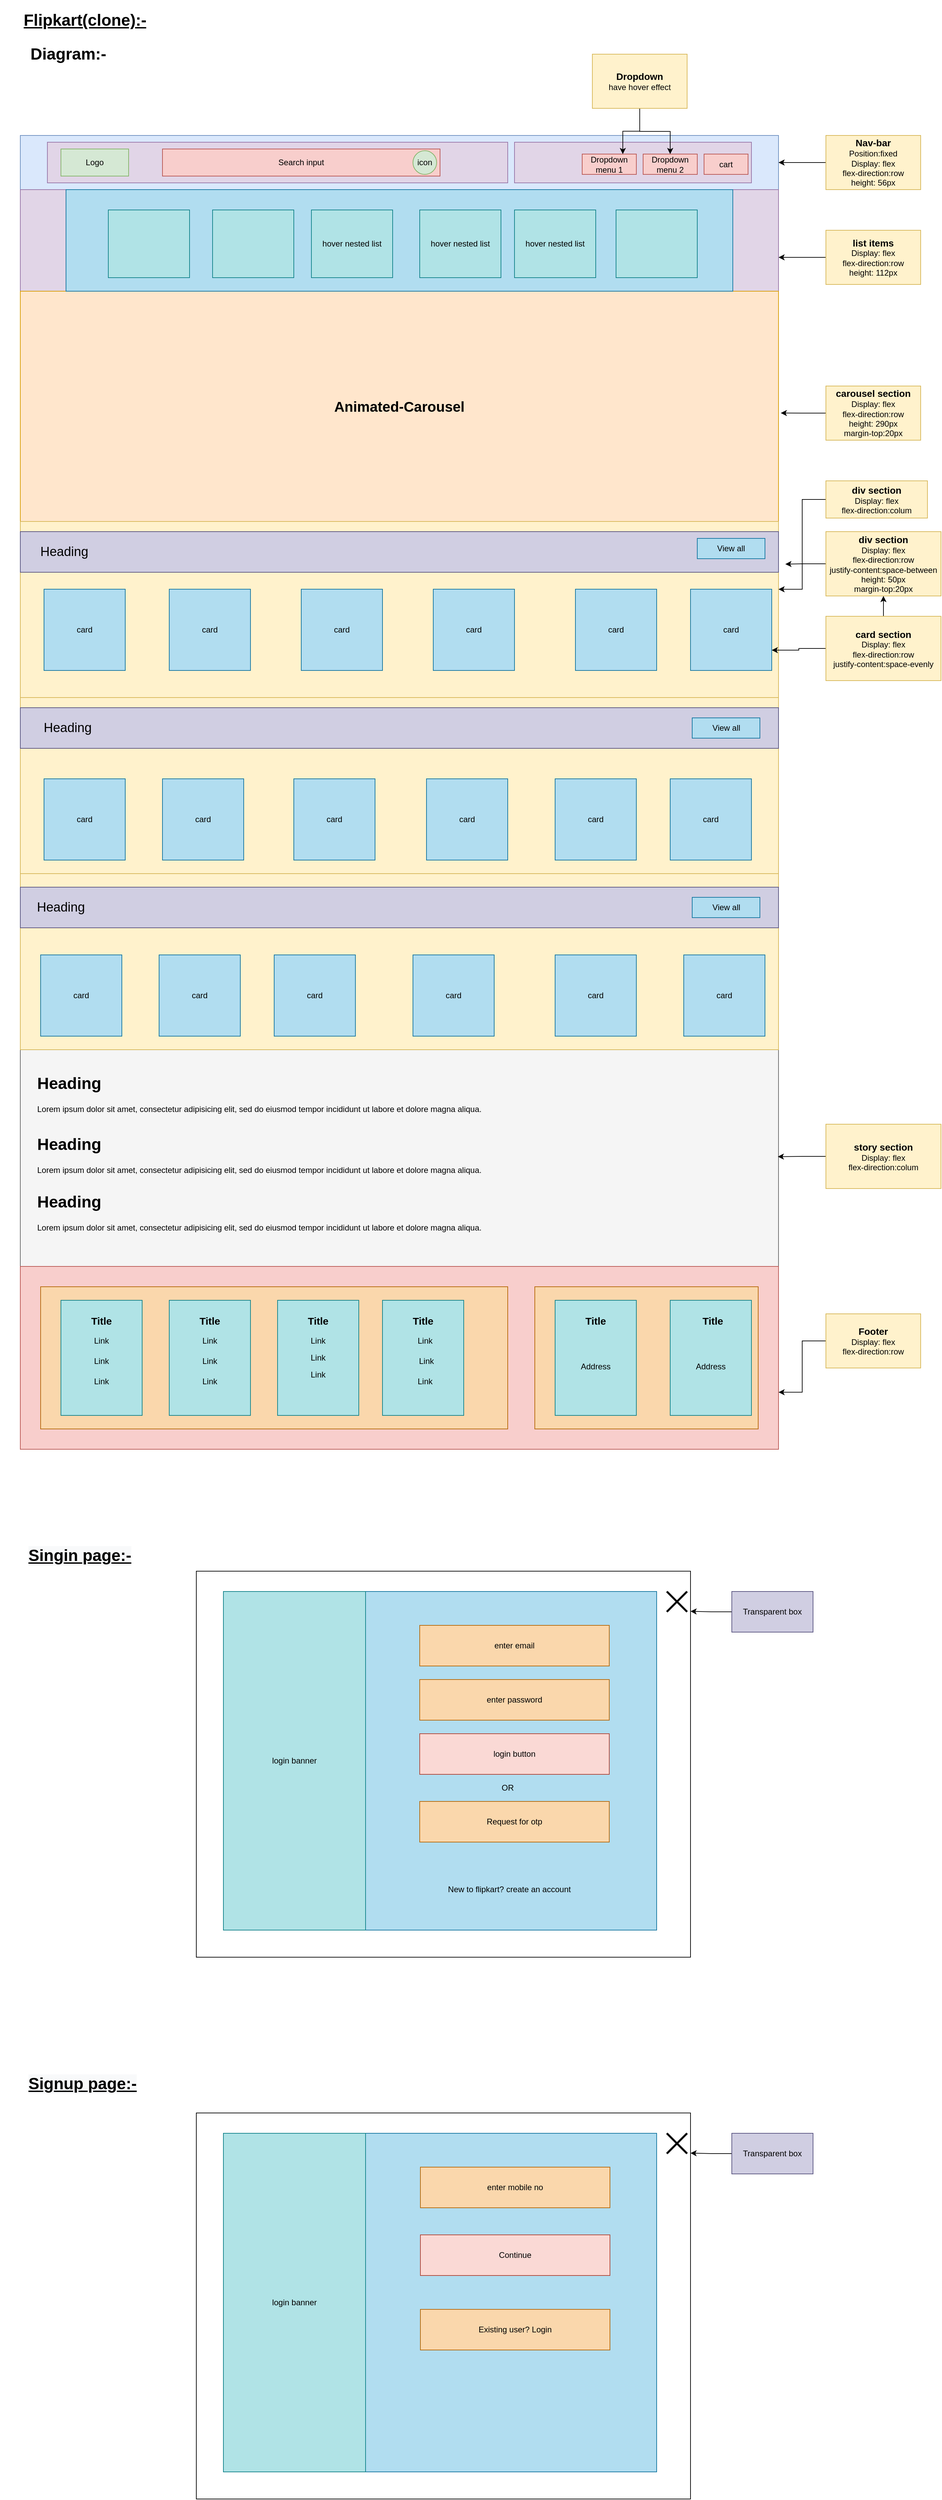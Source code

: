 <mxfile version="15.0.3" type="device"><diagram id="jj7KzdnG8P-0pnKRJu65" name="Page-1"><mxGraphModel dx="1422" dy="-407" grid="1" gridSize="10" guides="1" tooltips="1" connect="1" arrows="1" fold="1" page="1" pageScale="1" pageWidth="827" pageHeight="1169" math="0" shadow="0"><root><mxCell id="0"/><mxCell id="1" parent="0"/><mxCell id="DwI8P4Hd_0iZc_OZ6N48-283" value="" style="rounded=0;whiteSpace=wrap;html=1;" vertex="1" parent="1"><mxGeometry x="330" y="3520" width="730" height="570" as="geometry"/></mxCell><mxCell id="DwI8P4Hd_0iZc_OZ6N48-2" value="&lt;h1&gt;Diagram:-&lt;/h1&gt;" style="text;html=1;strokeColor=none;fillColor=none;spacing=5;spacingTop=-20;whiteSpace=wrap;overflow=hidden;rounded=0;" vertex="1" parent="1"><mxGeometry x="80" y="1260" width="190" height="40" as="geometry"/></mxCell><mxCell id="DwI8P4Hd_0iZc_OZ6N48-11" value="Search input" style="rounded=0;whiteSpace=wrap;html=1;fillColor=#f8cecc;strokeColor=#b85450;" vertex="1" parent="1"><mxGeometry x="260" y="1420" width="410" height="40" as="geometry"/></mxCell><mxCell id="DwI8P4Hd_0iZc_OZ6N48-74" value="" style="rounded=0;whiteSpace=wrap;html=1;fillColor=#f5f5f5;strokeColor=#666666;fontColor=#333333;" vertex="1" parent="1"><mxGeometry x="70" y="1400" width="1120" height="1830" as="geometry"/></mxCell><mxCell id="DwI8P4Hd_0iZc_OZ6N48-75" value="" style="rounded=0;whiteSpace=wrap;html=1;fillColor=#dae8fc;strokeColor=#6c8ebf;" vertex="1" parent="1"><mxGeometry x="70" y="1400" width="1120" height="80" as="geometry"/></mxCell><mxCell id="DwI8P4Hd_0iZc_OZ6N48-76" value="" style="rounded=0;whiteSpace=wrap;html=1;fillColor=#e1d5e7;strokeColor=#9673a6;" vertex="1" parent="1"><mxGeometry x="70" y="1480" width="1120" height="150" as="geometry"/></mxCell><mxCell id="DwI8P4Hd_0iZc_OZ6N48-77" value="&lt;b style=&quot;font-size: 21px&quot;&gt;Animated-Carousel&lt;/b&gt;" style="rounded=0;whiteSpace=wrap;html=1;fillColor=#ffe6cc;strokeColor=#d79b00;" vertex="1" parent="1"><mxGeometry x="70" y="1630" width="1120" height="340" as="geometry"/></mxCell><mxCell id="DwI8P4Hd_0iZc_OZ6N48-78" value="" style="rounded=0;whiteSpace=wrap;html=1;fillColor=#fff2cc;strokeColor=#d6b656;" vertex="1" parent="1"><mxGeometry x="70" y="1970" width="1120" height="260" as="geometry"/></mxCell><mxCell id="DwI8P4Hd_0iZc_OZ6N48-79" value="" style="rounded=0;whiteSpace=wrap;html=1;fillColor=#fff2cc;strokeColor=#d6b656;" vertex="1" parent="1"><mxGeometry x="70" y="2230" width="1120" height="260" as="geometry"/></mxCell><mxCell id="DwI8P4Hd_0iZc_OZ6N48-80" value="" style="rounded=0;whiteSpace=wrap;html=1;fillColor=#fff2cc;strokeColor=#d6b656;" vertex="1" parent="1"><mxGeometry x="70" y="2490" width="1120" height="260" as="geometry"/></mxCell><mxCell id="DwI8P4Hd_0iZc_OZ6N48-81" value="" style="rounded=0;whiteSpace=wrap;html=1;fillColor=#f8cecc;strokeColor=#b85450;" vertex="1" parent="1"><mxGeometry x="70" y="3070" width="1120" height="270" as="geometry"/></mxCell><mxCell id="DwI8P4Hd_0iZc_OZ6N48-82" value="" style="rounded=0;whiteSpace=wrap;html=1;fillColor=#e1d5e7;strokeColor=#9673a6;" vertex="1" parent="1"><mxGeometry x="110" y="1410" width="680" height="60" as="geometry"/></mxCell><mxCell id="DwI8P4Hd_0iZc_OZ6N48-83" value="" style="rounded=0;whiteSpace=wrap;html=1;fillColor=#e1d5e7;strokeColor=#9673a6;" vertex="1" parent="1"><mxGeometry x="800" y="1410" width="350" height="60" as="geometry"/></mxCell><mxCell id="DwI8P4Hd_0iZc_OZ6N48-84" value="Logo" style="rounded=0;whiteSpace=wrap;html=1;fillColor=#d5e8d4;strokeColor=#82b366;" vertex="1" parent="1"><mxGeometry x="130" y="1420" width="100" height="40" as="geometry"/></mxCell><mxCell id="DwI8P4Hd_0iZc_OZ6N48-85" value="Search input" style="rounded=0;whiteSpace=wrap;html=1;fillColor=#f8cecc;strokeColor=#b85450;" vertex="1" parent="1"><mxGeometry x="280" y="1420" width="410" height="40" as="geometry"/></mxCell><mxCell id="DwI8P4Hd_0iZc_OZ6N48-68" value="icon" style="ellipse;whiteSpace=wrap;html=1;aspect=fixed;fillColor=#d5e8d4;strokeColor=#82b366;" vertex="1" parent="1"><mxGeometry x="650" y="1422.5" width="35" height="35" as="geometry"/></mxCell><mxCell id="DwI8P4Hd_0iZc_OZ6N48-86" value="Dropdown menu 1" style="rounded=0;whiteSpace=wrap;html=1;fillColor=#f8cecc;strokeColor=#b85450;" vertex="1" parent="1"><mxGeometry x="900" y="1427.5" width="80" height="30" as="geometry"/></mxCell><mxCell id="DwI8P4Hd_0iZc_OZ6N48-87" value="Dropdown menu 2" style="rounded=0;whiteSpace=wrap;html=1;fillColor=#f8cecc;strokeColor=#b85450;" vertex="1" parent="1"><mxGeometry x="990" y="1427.5" width="80" height="30" as="geometry"/></mxCell><mxCell id="DwI8P4Hd_0iZc_OZ6N48-88" value="cart" style="rounded=0;whiteSpace=wrap;html=1;fillColor=#f8cecc;strokeColor=#b85450;" vertex="1" parent="1"><mxGeometry x="1080" y="1427.5" width="65" height="30" as="geometry"/></mxCell><mxCell id="DwI8P4Hd_0iZc_OZ6N48-90" value="" style="edgeStyle=orthogonalEdgeStyle;rounded=0;orthogonalLoop=1;jettySize=auto;html=1;" edge="1" parent="1" source="DwI8P4Hd_0iZc_OZ6N48-89" target="DwI8P4Hd_0iZc_OZ6N48-87"><mxGeometry relative="1" as="geometry"><Array as="points"><mxPoint x="985" y="1394"/><mxPoint x="1030" y="1394"/></Array></mxGeometry></mxCell><mxCell id="DwI8P4Hd_0iZc_OZ6N48-91" style="edgeStyle=orthogonalEdgeStyle;rounded=0;orthogonalLoop=1;jettySize=auto;html=1;entryX=0.75;entryY=0;entryDx=0;entryDy=0;" edge="1" parent="1" source="DwI8P4Hd_0iZc_OZ6N48-89" target="DwI8P4Hd_0iZc_OZ6N48-86"><mxGeometry relative="1" as="geometry"/></mxCell><mxCell id="DwI8P4Hd_0iZc_OZ6N48-89" value="&lt;span style=&quot;font-size: 14px&quot;&gt;&lt;b&gt;Dropdown&lt;br&gt;&lt;/b&gt;&lt;/span&gt;have hover effect&lt;br&gt;" style="rounded=0;whiteSpace=wrap;html=1;fillColor=#fff2cc;strokeColor=#d6b656;" vertex="1" parent="1"><mxGeometry x="915" y="1280" width="140" height="80" as="geometry"/></mxCell><mxCell id="DwI8P4Hd_0iZc_OZ6N48-93" style="edgeStyle=orthogonalEdgeStyle;rounded=0;orthogonalLoop=1;jettySize=auto;html=1;entryX=1;entryY=0.5;entryDx=0;entryDy=0;" edge="1" parent="1" source="DwI8P4Hd_0iZc_OZ6N48-92" target="DwI8P4Hd_0iZc_OZ6N48-75"><mxGeometry relative="1" as="geometry"/></mxCell><mxCell id="DwI8P4Hd_0iZc_OZ6N48-92" value="&lt;b style=&quot;font-size: 14px&quot;&gt;Nav-bar&lt;br&gt;&lt;/b&gt;Position:fixed&lt;br&gt;Display: flex&lt;br&gt;flex-direction:row&lt;br&gt;height: 56px" style="rounded=0;whiteSpace=wrap;html=1;fillColor=#fff2cc;strokeColor=#d6b656;" vertex="1" parent="1"><mxGeometry x="1260" y="1400" width="140" height="80" as="geometry"/></mxCell><mxCell id="DwI8P4Hd_0iZc_OZ6N48-94" value="" style="rounded=0;whiteSpace=wrap;html=1;fillColor=#b1ddf0;strokeColor=#10739e;" vertex="1" parent="1"><mxGeometry x="137.5" y="1480" width="985" height="150" as="geometry"/></mxCell><mxCell id="DwI8P4Hd_0iZc_OZ6N48-95" value="" style="rounded=0;whiteSpace=wrap;html=1;fillColor=#b0e3e6;strokeColor=#0e8088;" vertex="1" parent="1"><mxGeometry x="200" y="1510" width="120" height="100" as="geometry"/></mxCell><mxCell id="DwI8P4Hd_0iZc_OZ6N48-96" value="" style="rounded=0;whiteSpace=wrap;html=1;fillColor=#b0e3e6;strokeColor=#0e8088;" vertex="1" parent="1"><mxGeometry x="354" y="1510" width="120" height="100" as="geometry"/></mxCell><mxCell id="DwI8P4Hd_0iZc_OZ6N48-97" value="&lt;span&gt;hover nested list&lt;/span&gt;" style="rounded=0;whiteSpace=wrap;html=1;fillColor=#b0e3e6;strokeColor=#0e8088;" vertex="1" parent="1"><mxGeometry x="500" y="1510" width="120" height="100" as="geometry"/></mxCell><mxCell id="DwI8P4Hd_0iZc_OZ6N48-98" value="&lt;span&gt;hover nested list&lt;/span&gt;" style="rounded=0;whiteSpace=wrap;html=1;fillColor=#b0e3e6;strokeColor=#0e8088;" vertex="1" parent="1"><mxGeometry x="660" y="1510" width="120" height="100" as="geometry"/></mxCell><mxCell id="DwI8P4Hd_0iZc_OZ6N48-99" value="hover nested list" style="rounded=0;whiteSpace=wrap;html=1;fillColor=#b0e3e6;strokeColor=#0e8088;" vertex="1" parent="1"><mxGeometry x="800" y="1510" width="120" height="100" as="geometry"/></mxCell><mxCell id="DwI8P4Hd_0iZc_OZ6N48-100" value="" style="rounded=0;whiteSpace=wrap;html=1;fillColor=#b0e3e6;strokeColor=#0e8088;" vertex="1" parent="1"><mxGeometry x="950" y="1510" width="120" height="100" as="geometry"/></mxCell><mxCell id="DwI8P4Hd_0iZc_OZ6N48-102" style="edgeStyle=orthogonalEdgeStyle;rounded=0;orthogonalLoop=1;jettySize=auto;html=1;entryX=1;entryY=0.667;entryDx=0;entryDy=0;entryPerimeter=0;" edge="1" parent="1" source="DwI8P4Hd_0iZc_OZ6N48-101" target="DwI8P4Hd_0iZc_OZ6N48-76"><mxGeometry relative="1" as="geometry"/></mxCell><mxCell id="DwI8P4Hd_0iZc_OZ6N48-101" value="&lt;span style=&quot;font-size: 14px&quot;&gt;&lt;b&gt;list items&lt;/b&gt;&lt;/span&gt;&lt;br&gt;Display: flex&lt;br&gt;flex-direction:row&lt;br&gt;height: 112px" style="rounded=0;whiteSpace=wrap;html=1;fillColor=#fff2cc;strokeColor=#d6b656;" vertex="1" parent="1"><mxGeometry x="1260" y="1540" width="140" height="80" as="geometry"/></mxCell><mxCell id="DwI8P4Hd_0iZc_OZ6N48-104" style="edgeStyle=orthogonalEdgeStyle;rounded=0;orthogonalLoop=1;jettySize=auto;html=1;entryX=1.003;entryY=0.529;entryDx=0;entryDy=0;entryPerimeter=0;" edge="1" parent="1" source="DwI8P4Hd_0iZc_OZ6N48-103" target="DwI8P4Hd_0iZc_OZ6N48-77"><mxGeometry relative="1" as="geometry"/></mxCell><mxCell id="DwI8P4Hd_0iZc_OZ6N48-103" value="&lt;span style=&quot;font-size: 14px&quot;&gt;&lt;b&gt;carousel section&lt;br&gt;&lt;/b&gt;&lt;/span&gt;Display: flex&lt;br&gt;flex-direction:row&lt;br&gt;height: 290px&lt;br&gt;margin-top:20px" style="rounded=0;whiteSpace=wrap;html=1;fillColor=#fff2cc;strokeColor=#d6b656;" vertex="1" parent="1"><mxGeometry x="1260" y="1770" width="140" height="80" as="geometry"/></mxCell><mxCell id="DwI8P4Hd_0iZc_OZ6N48-107" value="" style="rounded=0;whiteSpace=wrap;html=1;fillColor=#d0cee2;strokeColor=#56517e;" vertex="1" parent="1"><mxGeometry x="70" y="1985" width="1120" height="60" as="geometry"/></mxCell><mxCell id="DwI8P4Hd_0iZc_OZ6N48-108" value="" style="rounded=0;whiteSpace=wrap;html=1;fillColor=#d0cee2;strokeColor=#56517e;" vertex="1" parent="1"><mxGeometry x="70" y="2245" width="1120" height="60" as="geometry"/></mxCell><mxCell id="DwI8P4Hd_0iZc_OZ6N48-109" value="&lt;font style=&quot;font-size: 19px&quot;&gt;Heading&lt;/font&gt;" style="text;html=1;strokeColor=none;fillColor=none;align=center;verticalAlign=middle;whiteSpace=wrap;rounded=0;" vertex="1" parent="1"><mxGeometry x="45" y="2005" width="180" height="20" as="geometry"/></mxCell><mxCell id="DwI8P4Hd_0iZc_OZ6N48-105" value="&lt;font style=&quot;font-size: 19px&quot;&gt;Heading&lt;/font&gt;" style="text;html=1;strokeColor=none;fillColor=none;align=center;verticalAlign=middle;whiteSpace=wrap;rounded=0;" vertex="1" parent="1"><mxGeometry x="50" y="2265" width="180" height="20" as="geometry"/></mxCell><mxCell id="DwI8P4Hd_0iZc_OZ6N48-106" value="View all" style="rounded=0;whiteSpace=wrap;html=1;fillColor=#b1ddf0;strokeColor=#10739e;" vertex="1" parent="1"><mxGeometry x="1070" y="1995" width="100" height="30" as="geometry"/></mxCell><mxCell id="DwI8P4Hd_0iZc_OZ6N48-110" value="View all" style="rounded=0;whiteSpace=wrap;html=1;fillColor=#b1ddf0;strokeColor=#10739e;" vertex="1" parent="1"><mxGeometry x="1062.5" y="2260" width="100" height="30" as="geometry"/></mxCell><mxCell id="DwI8P4Hd_0iZc_OZ6N48-111" value="card" style="rounded=0;whiteSpace=wrap;html=1;fillColor=#b1ddf0;strokeColor=#10739e;" vertex="1" parent="1"><mxGeometry x="105" y="2070" width="120" height="120" as="geometry"/></mxCell><mxCell id="DwI8P4Hd_0iZc_OZ6N48-112" value="card" style="rounded=0;whiteSpace=wrap;html=1;fillColor=#b1ddf0;strokeColor=#10739e;" vertex="1" parent="1"><mxGeometry x="290" y="2070" width="120" height="120" as="geometry"/></mxCell><mxCell id="DwI8P4Hd_0iZc_OZ6N48-113" value="card" style="rounded=0;whiteSpace=wrap;html=1;fillColor=#b1ddf0;strokeColor=#10739e;" vertex="1" parent="1"><mxGeometry x="485" y="2070" width="120" height="120" as="geometry"/></mxCell><mxCell id="DwI8P4Hd_0iZc_OZ6N48-114" value="card" style="rounded=0;whiteSpace=wrap;html=1;fillColor=#b1ddf0;strokeColor=#10739e;" vertex="1" parent="1"><mxGeometry x="890" y="2070" width="120" height="120" as="geometry"/></mxCell><mxCell id="DwI8P4Hd_0iZc_OZ6N48-115" value="card" style="rounded=0;whiteSpace=wrap;html=1;fillColor=#b1ddf0;strokeColor=#10739e;" vertex="1" parent="1"><mxGeometry x="680" y="2070" width="120" height="120" as="geometry"/></mxCell><mxCell id="DwI8P4Hd_0iZc_OZ6N48-116" value="card" style="rounded=0;whiteSpace=wrap;html=1;fillColor=#b1ddf0;strokeColor=#10739e;" vertex="1" parent="1"><mxGeometry x="1060" y="2070" width="120" height="120" as="geometry"/></mxCell><mxCell id="DwI8P4Hd_0iZc_OZ6N48-217" style="edgeStyle=orthogonalEdgeStyle;rounded=0;orthogonalLoop=1;jettySize=auto;html=1;entryX=1.009;entryY=0.8;entryDx=0;entryDy=0;entryPerimeter=0;" edge="1" parent="1" source="DwI8P4Hd_0iZc_OZ6N48-216" target="DwI8P4Hd_0iZc_OZ6N48-107"><mxGeometry relative="1" as="geometry"/></mxCell><mxCell id="DwI8P4Hd_0iZc_OZ6N48-216" value="&lt;span style=&quot;font-size: 14px&quot;&gt;&lt;b&gt;div&amp;nbsp;section&lt;br&gt;&lt;/b&gt;&lt;/span&gt;Display: flex&lt;br&gt;flex-direction:row&lt;br&gt;justify-content:space-between&lt;br&gt;height: 50px&lt;br&gt;margin-top:20px" style="rounded=0;whiteSpace=wrap;html=1;fillColor=#fff2cc;strokeColor=#d6b656;" vertex="1" parent="1"><mxGeometry x="1260" y="1985" width="170" height="95" as="geometry"/></mxCell><mxCell id="DwI8P4Hd_0iZc_OZ6N48-219" style="edgeStyle=orthogonalEdgeStyle;rounded=0;orthogonalLoop=1;jettySize=auto;html=1;entryX=1;entryY=0.75;entryDx=0;entryDy=0;" edge="1" parent="1" source="DwI8P4Hd_0iZc_OZ6N48-218" target="DwI8P4Hd_0iZc_OZ6N48-116"><mxGeometry relative="1" as="geometry"/></mxCell><mxCell id="DwI8P4Hd_0iZc_OZ6N48-238" value="" style="edgeStyle=orthogonalEdgeStyle;rounded=0;orthogonalLoop=1;jettySize=auto;html=1;" edge="1" parent="1" source="DwI8P4Hd_0iZc_OZ6N48-218" target="DwI8P4Hd_0iZc_OZ6N48-216"><mxGeometry relative="1" as="geometry"/></mxCell><mxCell id="DwI8P4Hd_0iZc_OZ6N48-218" value="&lt;span style=&quot;font-size: 14px&quot;&gt;&lt;b&gt;card section&lt;br&gt;&lt;/b&gt;&lt;/span&gt;Display: flex&lt;br&gt;flex-direction:row&lt;br&gt;justify-content:space-evenly" style="rounded=0;whiteSpace=wrap;html=1;fillColor=#fff2cc;strokeColor=#d6b656;" vertex="1" parent="1"><mxGeometry x="1260" y="2110" width="170" height="95" as="geometry"/></mxCell><mxCell id="DwI8P4Hd_0iZc_OZ6N48-222" style="edgeStyle=orthogonalEdgeStyle;rounded=0;orthogonalLoop=1;jettySize=auto;html=1;entryX=1;entryY=0.385;entryDx=0;entryDy=0;entryPerimeter=0;" edge="1" parent="1" source="DwI8P4Hd_0iZc_OZ6N48-220" target="DwI8P4Hd_0iZc_OZ6N48-78"><mxGeometry relative="1" as="geometry"/></mxCell><mxCell id="DwI8P4Hd_0iZc_OZ6N48-220" value="&lt;span style=&quot;font-size: 14px&quot;&gt;&lt;b&gt;div&amp;nbsp;section&lt;br&gt;&lt;/b&gt;&lt;/span&gt;Display: flex&lt;br&gt;flex-direction:colum" style="rounded=0;whiteSpace=wrap;html=1;fillColor=#fff2cc;strokeColor=#d6b656;" vertex="1" parent="1"><mxGeometry x="1260" y="1910" width="150" height="55" as="geometry"/></mxCell><mxCell id="DwI8P4Hd_0iZc_OZ6N48-223" value="card" style="rounded=0;whiteSpace=wrap;html=1;fillColor=#b1ddf0;strokeColor=#10739e;" vertex="1" parent="1"><mxGeometry x="105" y="2350" width="120" height="120" as="geometry"/></mxCell><mxCell id="DwI8P4Hd_0iZc_OZ6N48-224" value="card" style="rounded=0;whiteSpace=wrap;html=1;fillColor=#b1ddf0;strokeColor=#10739e;" vertex="1" parent="1"><mxGeometry x="280" y="2350" width="120" height="120" as="geometry"/></mxCell><mxCell id="DwI8P4Hd_0iZc_OZ6N48-225" value="card" style="rounded=0;whiteSpace=wrap;html=1;fillColor=#b1ddf0;strokeColor=#10739e;" vertex="1" parent="1"><mxGeometry x="474" y="2350" width="120" height="120" as="geometry"/></mxCell><mxCell id="DwI8P4Hd_0iZc_OZ6N48-226" value="card" style="rounded=0;whiteSpace=wrap;html=1;fillColor=#b1ddf0;strokeColor=#10739e;" vertex="1" parent="1"><mxGeometry x="670" y="2350" width="120" height="120" as="geometry"/></mxCell><mxCell id="DwI8P4Hd_0iZc_OZ6N48-227" value="card" style="rounded=0;whiteSpace=wrap;html=1;fillColor=#b1ddf0;strokeColor=#10739e;" vertex="1" parent="1"><mxGeometry x="860" y="2350" width="120" height="120" as="geometry"/></mxCell><mxCell id="DwI8P4Hd_0iZc_OZ6N48-228" value="card" style="rounded=0;whiteSpace=wrap;html=1;fillColor=#b1ddf0;strokeColor=#10739e;" vertex="1" parent="1"><mxGeometry x="1030" y="2350" width="120" height="120" as="geometry"/></mxCell><mxCell id="DwI8P4Hd_0iZc_OZ6N48-229" value="" style="rounded=0;whiteSpace=wrap;html=1;fillColor=#d0cee2;strokeColor=#56517e;" vertex="1" parent="1"><mxGeometry x="70" y="2510" width="1120" height="60" as="geometry"/></mxCell><mxCell id="DwI8P4Hd_0iZc_OZ6N48-230" value="&lt;font style=&quot;font-size: 19px&quot;&gt;Heading&lt;/font&gt;" style="text;html=1;strokeColor=none;fillColor=none;align=center;verticalAlign=middle;whiteSpace=wrap;rounded=0;" vertex="1" parent="1"><mxGeometry x="40" y="2530" width="180" height="20" as="geometry"/></mxCell><mxCell id="DwI8P4Hd_0iZc_OZ6N48-231" value="View all" style="rounded=0;whiteSpace=wrap;html=1;fillColor=#b1ddf0;strokeColor=#10739e;" vertex="1" parent="1"><mxGeometry x="1062.5" y="2525" width="100" height="30" as="geometry"/></mxCell><mxCell id="DwI8P4Hd_0iZc_OZ6N48-232" value="card" style="rounded=0;whiteSpace=wrap;html=1;fillColor=#b1ddf0;strokeColor=#10739e;" vertex="1" parent="1"><mxGeometry x="100" y="2610" width="120" height="120" as="geometry"/></mxCell><mxCell id="DwI8P4Hd_0iZc_OZ6N48-233" value="card" style="rounded=0;whiteSpace=wrap;html=1;fillColor=#b1ddf0;strokeColor=#10739e;" vertex="1" parent="1"><mxGeometry x="275" y="2610" width="120" height="120" as="geometry"/></mxCell><mxCell id="DwI8P4Hd_0iZc_OZ6N48-234" value="card" style="rounded=0;whiteSpace=wrap;html=1;fillColor=#b1ddf0;strokeColor=#10739e;" vertex="1" parent="1"><mxGeometry x="445" y="2610" width="120" height="120" as="geometry"/></mxCell><mxCell id="DwI8P4Hd_0iZc_OZ6N48-235" value="card" style="rounded=0;whiteSpace=wrap;html=1;fillColor=#b1ddf0;strokeColor=#10739e;" vertex="1" parent="1"><mxGeometry x="650" y="2610" width="120" height="120" as="geometry"/></mxCell><mxCell id="DwI8P4Hd_0iZc_OZ6N48-236" value="card" style="rounded=0;whiteSpace=wrap;html=1;fillColor=#b1ddf0;strokeColor=#10739e;" vertex="1" parent="1"><mxGeometry x="860" y="2610" width="120" height="120" as="geometry"/></mxCell><mxCell id="DwI8P4Hd_0iZc_OZ6N48-237" value="card" style="rounded=0;whiteSpace=wrap;html=1;fillColor=#b1ddf0;strokeColor=#10739e;" vertex="1" parent="1"><mxGeometry x="1050" y="2610" width="120" height="120" as="geometry"/></mxCell><mxCell id="DwI8P4Hd_0iZc_OZ6N48-243" style="edgeStyle=orthogonalEdgeStyle;rounded=0;orthogonalLoop=1;jettySize=auto;html=1;entryX=0.999;entryY=0.824;entryDx=0;entryDy=0;entryPerimeter=0;" edge="1" parent="1" source="DwI8P4Hd_0iZc_OZ6N48-239" target="DwI8P4Hd_0iZc_OZ6N48-74"><mxGeometry relative="1" as="geometry"/></mxCell><mxCell id="DwI8P4Hd_0iZc_OZ6N48-239" value="&lt;span style=&quot;font-size: 14px&quot;&gt;&lt;b&gt;story section&lt;br&gt;&lt;/b&gt;&lt;/span&gt;Display: flex&lt;br&gt;flex-direction:colum&lt;br&gt;" style="rounded=0;whiteSpace=wrap;html=1;fillColor=#fff2cc;strokeColor=#d6b656;" vertex="1" parent="1"><mxGeometry x="1260" y="2860" width="170" height="95" as="geometry"/></mxCell><mxCell id="DwI8P4Hd_0iZc_OZ6N48-242" value="&lt;h1&gt;&lt;u&gt;Flipkart(clone):-&lt;/u&gt;&lt;/h1&gt;" style="text;html=1;strokeColor=none;fillColor=none;spacing=5;spacingTop=-20;whiteSpace=wrap;overflow=hidden;rounded=0;" vertex="1" parent="1"><mxGeometry x="70" y="1210" width="470" height="120" as="geometry"/></mxCell><mxCell id="DwI8P4Hd_0iZc_OZ6N48-244" value="&lt;h1&gt;Heading&lt;/h1&gt;&lt;p&gt;Lorem ipsum dolor sit amet, consectetur adipisicing elit, sed do eiusmod tempor incididunt ut labore et dolore magna aliqua.&lt;/p&gt;" style="text;html=1;strokeColor=none;fillColor=none;spacing=5;spacingTop=-20;whiteSpace=wrap;overflow=hidden;rounded=0;" vertex="1" parent="1"><mxGeometry x="90" y="2780" width="785" height="120" as="geometry"/></mxCell><mxCell id="DwI8P4Hd_0iZc_OZ6N48-245" value="&lt;h1&gt;Heading&lt;/h1&gt;&lt;p&gt;Lorem ipsum dolor sit amet, consectetur adipisicing elit, sed do eiusmod tempor incididunt ut labore et dolore magna aliqua.&lt;/p&gt;" style="text;html=1;strokeColor=none;fillColor=none;spacing=5;spacingTop=-20;whiteSpace=wrap;overflow=hidden;rounded=0;" vertex="1" parent="1"><mxGeometry x="90" y="2870" width="785" height="90" as="geometry"/></mxCell><mxCell id="DwI8P4Hd_0iZc_OZ6N48-246" value="&lt;h1&gt;Heading&lt;/h1&gt;&lt;p&gt;Lorem ipsum dolor sit amet, consectetur adipisicing elit, sed do eiusmod tempor incididunt ut labore et dolore magna aliqua.&lt;/p&gt;" style="text;html=1;strokeColor=none;fillColor=none;spacing=5;spacingTop=-20;whiteSpace=wrap;overflow=hidden;rounded=0;" vertex="1" parent="1"><mxGeometry x="90" y="2955" width="785" height="90" as="geometry"/></mxCell><mxCell id="DwI8P4Hd_0iZc_OZ6N48-248" style="edgeStyle=orthogonalEdgeStyle;rounded=0;orthogonalLoop=1;jettySize=auto;html=1;entryX=1;entryY=0.688;entryDx=0;entryDy=0;entryPerimeter=0;" edge="1" parent="1" source="DwI8P4Hd_0iZc_OZ6N48-247" target="DwI8P4Hd_0iZc_OZ6N48-81"><mxGeometry relative="1" as="geometry"/></mxCell><mxCell id="DwI8P4Hd_0iZc_OZ6N48-247" value="&lt;span style=&quot;font-size: 14px&quot;&gt;&lt;b&gt;Footer&lt;/b&gt;&lt;/span&gt;&lt;br&gt;Display: flex&lt;br&gt;flex-direction:row" style="rounded=0;whiteSpace=wrap;html=1;fillColor=#fff2cc;strokeColor=#d6b656;" vertex="1" parent="1"><mxGeometry x="1260" y="3140" width="140" height="80" as="geometry"/></mxCell><mxCell id="DwI8P4Hd_0iZc_OZ6N48-249" value="" style="rounded=0;whiteSpace=wrap;html=1;fillColor=#fad7ac;strokeColor=#b46504;" vertex="1" parent="1"><mxGeometry x="100" y="3100" width="690" height="210" as="geometry"/></mxCell><mxCell id="DwI8P4Hd_0iZc_OZ6N48-250" value="" style="rounded=0;whiteSpace=wrap;html=1;fillColor=#fad7ac;strokeColor=#b46504;" vertex="1" parent="1"><mxGeometry x="830" y="3100" width="330" height="210" as="geometry"/></mxCell><mxCell id="DwI8P4Hd_0iZc_OZ6N48-251" value="" style="rounded=0;whiteSpace=wrap;html=1;fillColor=#b0e3e6;strokeColor=#0e8088;" vertex="1" parent="1"><mxGeometry x="130" y="3120" width="120" height="170" as="geometry"/></mxCell><mxCell id="DwI8P4Hd_0iZc_OZ6N48-252" value="" style="rounded=0;whiteSpace=wrap;html=1;fillColor=#b0e3e6;strokeColor=#0e8088;" vertex="1" parent="1"><mxGeometry x="290" y="3120" width="120" height="170" as="geometry"/></mxCell><mxCell id="DwI8P4Hd_0iZc_OZ6N48-253" value="" style="rounded=0;whiteSpace=wrap;html=1;fillColor=#b0e3e6;strokeColor=#0e8088;" vertex="1" parent="1"><mxGeometry x="450" y="3120" width="120" height="170" as="geometry"/></mxCell><mxCell id="DwI8P4Hd_0iZc_OZ6N48-254" value="" style="rounded=0;whiteSpace=wrap;html=1;fillColor=#b0e3e6;strokeColor=#0e8088;" vertex="1" parent="1"><mxGeometry x="605" y="3120" width="120" height="170" as="geometry"/></mxCell><mxCell id="DwI8P4Hd_0iZc_OZ6N48-255" value="" style="rounded=0;whiteSpace=wrap;html=1;fillColor=#b0e3e6;strokeColor=#0e8088;" vertex="1" parent="1"><mxGeometry x="860" y="3120" width="120" height="170" as="geometry"/></mxCell><mxCell id="DwI8P4Hd_0iZc_OZ6N48-256" value="" style="rounded=0;whiteSpace=wrap;html=1;fillColor=#b0e3e6;strokeColor=#0e8088;" vertex="1" parent="1"><mxGeometry x="1030" y="3120" width="120" height="170" as="geometry"/></mxCell><mxCell id="DwI8P4Hd_0iZc_OZ6N48-257" value="&lt;b&gt;&lt;font style=&quot;font-size: 15px&quot;&gt;Title&lt;/font&gt;&lt;/b&gt;" style="text;html=1;strokeColor=none;fillColor=none;align=center;verticalAlign=middle;whiteSpace=wrap;rounded=0;" vertex="1" parent="1"><mxGeometry x="160" y="3140" width="60" height="20" as="geometry"/></mxCell><mxCell id="DwI8P4Hd_0iZc_OZ6N48-258" value="&lt;b&gt;&lt;font style=&quot;font-size: 15px&quot;&gt;Title&lt;/font&gt;&lt;/b&gt;" style="text;html=1;strokeColor=none;fillColor=none;align=center;verticalAlign=middle;whiteSpace=wrap;rounded=0;" vertex="1" parent="1"><mxGeometry x="320" y="3140" width="60" height="20" as="geometry"/></mxCell><mxCell id="DwI8P4Hd_0iZc_OZ6N48-259" value="&lt;b&gt;&lt;font style=&quot;font-size: 15px&quot;&gt;Title&lt;/font&gt;&lt;/b&gt;" style="text;html=1;strokeColor=none;fillColor=none;align=center;verticalAlign=middle;whiteSpace=wrap;rounded=0;" vertex="1" parent="1"><mxGeometry x="480" y="3140" width="60" height="20" as="geometry"/></mxCell><mxCell id="DwI8P4Hd_0iZc_OZ6N48-260" value="&lt;b&gt;&lt;font style=&quot;font-size: 15px&quot;&gt;Title&lt;/font&gt;&lt;/b&gt;" style="text;html=1;strokeColor=none;fillColor=none;align=center;verticalAlign=middle;whiteSpace=wrap;rounded=0;" vertex="1" parent="1"><mxGeometry x="635" y="3140" width="60" height="20" as="geometry"/></mxCell><mxCell id="DwI8P4Hd_0iZc_OZ6N48-261" value="&lt;b&gt;&lt;font style=&quot;font-size: 15px&quot;&gt;Title&lt;/font&gt;&lt;/b&gt;" style="text;html=1;strokeColor=none;fillColor=none;align=center;verticalAlign=middle;whiteSpace=wrap;rounded=0;" vertex="1" parent="1"><mxGeometry x="890" y="3140" width="60" height="20" as="geometry"/></mxCell><mxCell id="DwI8P4Hd_0iZc_OZ6N48-262" value="&lt;b&gt;&lt;font style=&quot;font-size: 15px&quot;&gt;Title&lt;/font&gt;&lt;/b&gt;" style="text;html=1;strokeColor=none;fillColor=none;align=center;verticalAlign=middle;whiteSpace=wrap;rounded=0;" vertex="1" parent="1"><mxGeometry x="1062.5" y="3140" width="60" height="20" as="geometry"/></mxCell><mxCell id="DwI8P4Hd_0iZc_OZ6N48-263" value="Link" style="text;html=1;strokeColor=none;fillColor=none;align=center;verticalAlign=middle;whiteSpace=wrap;rounded=0;" vertex="1" parent="1"><mxGeometry x="170" y="3170" width="40" height="20" as="geometry"/></mxCell><mxCell id="DwI8P4Hd_0iZc_OZ6N48-264" value="Link" style="text;html=1;strokeColor=none;fillColor=none;align=center;verticalAlign=middle;whiteSpace=wrap;rounded=0;" vertex="1" parent="1"><mxGeometry x="170" y="3200" width="40" height="20" as="geometry"/></mxCell><mxCell id="DwI8P4Hd_0iZc_OZ6N48-265" value="Link" style="text;html=1;strokeColor=none;fillColor=none;align=center;verticalAlign=middle;whiteSpace=wrap;rounded=0;" vertex="1" parent="1"><mxGeometry x="170" y="3230" width="40" height="20" as="geometry"/></mxCell><mxCell id="DwI8P4Hd_0iZc_OZ6N48-266" value="Link" style="text;html=1;strokeColor=none;fillColor=none;align=center;verticalAlign=middle;whiteSpace=wrap;rounded=0;" vertex="1" parent="1"><mxGeometry x="330" y="3170" width="40" height="20" as="geometry"/></mxCell><mxCell id="DwI8P4Hd_0iZc_OZ6N48-267" value="Link" style="text;html=1;strokeColor=none;fillColor=none;align=center;verticalAlign=middle;whiteSpace=wrap;rounded=0;" vertex="1" parent="1"><mxGeometry x="330" y="3200" width="40" height="20" as="geometry"/></mxCell><mxCell id="DwI8P4Hd_0iZc_OZ6N48-268" value="Link" style="text;html=1;strokeColor=none;fillColor=none;align=center;verticalAlign=middle;whiteSpace=wrap;rounded=0;" vertex="1" parent="1"><mxGeometry x="330" y="3230" width="40" height="20" as="geometry"/></mxCell><mxCell id="DwI8P4Hd_0iZc_OZ6N48-270" value="Link" style="text;html=1;strokeColor=none;fillColor=none;align=center;verticalAlign=middle;whiteSpace=wrap;rounded=0;" vertex="1" parent="1"><mxGeometry x="490" y="3170" width="40" height="20" as="geometry"/></mxCell><mxCell id="DwI8P4Hd_0iZc_OZ6N48-271" value="Link" style="text;html=1;strokeColor=none;fillColor=none;align=center;verticalAlign=middle;whiteSpace=wrap;rounded=0;" vertex="1" parent="1"><mxGeometry x="490" y="3195" width="40" height="20" as="geometry"/></mxCell><mxCell id="DwI8P4Hd_0iZc_OZ6N48-272" value="Link" style="text;html=1;strokeColor=none;fillColor=none;align=center;verticalAlign=middle;whiteSpace=wrap;rounded=0;" vertex="1" parent="1"><mxGeometry x="490" y="3220" width="40" height="20" as="geometry"/></mxCell><mxCell id="DwI8P4Hd_0iZc_OZ6N48-273" value="Link" style="text;html=1;strokeColor=none;fillColor=none;align=center;verticalAlign=middle;whiteSpace=wrap;rounded=0;" vertex="1" parent="1"><mxGeometry x="647.5" y="3170" width="40" height="20" as="geometry"/></mxCell><mxCell id="DwI8P4Hd_0iZc_OZ6N48-274" value="Link" style="text;html=1;strokeColor=none;fillColor=none;align=center;verticalAlign=middle;whiteSpace=wrap;rounded=0;" vertex="1" parent="1"><mxGeometry x="650" y="3200" width="40" height="20" as="geometry"/></mxCell><mxCell id="DwI8P4Hd_0iZc_OZ6N48-275" value="Link" style="text;html=1;strokeColor=none;fillColor=none;align=center;verticalAlign=middle;whiteSpace=wrap;rounded=0;" vertex="1" parent="1"><mxGeometry x="647.5" y="3230" width="40" height="20" as="geometry"/></mxCell><mxCell id="DwI8P4Hd_0iZc_OZ6N48-276" value="Address" style="text;html=1;strokeColor=none;fillColor=none;align=center;verticalAlign=middle;whiteSpace=wrap;rounded=0;" vertex="1" parent="1"><mxGeometry x="880" y="3175" width="80" height="85" as="geometry"/></mxCell><mxCell id="DwI8P4Hd_0iZc_OZ6N48-277" value="Address" style="text;html=1;strokeColor=none;fillColor=none;align=center;verticalAlign=middle;whiteSpace=wrap;rounded=0;" vertex="1" parent="1"><mxGeometry x="1050" y="3175" width="80" height="85" as="geometry"/></mxCell><mxCell id="DwI8P4Hd_0iZc_OZ6N48-278" value="" style="rounded=0;whiteSpace=wrap;html=1;fillColor=#b1ddf0;strokeColor=#10739e;" vertex="1" parent="1"><mxGeometry x="370" y="3550" width="640" height="500" as="geometry"/></mxCell><mxCell id="DwI8P4Hd_0iZc_OZ6N48-279" value="&lt;h1 style=&quot;color: rgb(0 , 0 , 0) ; font-family: &amp;#34;helvetica&amp;#34; ; font-style: normal ; letter-spacing: normal ; text-align: left ; text-indent: 0px ; text-transform: none ; word-spacing: 0px ; background-color: rgb(248 , 249 , 250)&quot;&gt;&lt;u&gt;Singin page:-&lt;/u&gt;&lt;/h1&gt;" style="text;whiteSpace=wrap;html=1;" vertex="1" parent="1"><mxGeometry x="80" y="3460" width="210" height="60" as="geometry"/></mxCell><mxCell id="DwI8P4Hd_0iZc_OZ6N48-280" value="login banner" style="rounded=0;whiteSpace=wrap;html=1;fillColor=#b0e3e6;strokeColor=#0e8088;" vertex="1" parent="1"><mxGeometry x="370" y="3550" width="210" height="500" as="geometry"/></mxCell><mxCell id="DwI8P4Hd_0iZc_OZ6N48-281" value="enter email" style="rounded=0;whiteSpace=wrap;html=1;fillColor=#fad7ac;strokeColor=#b46504;" vertex="1" parent="1"><mxGeometry x="660" y="3600" width="280" height="60" as="geometry"/></mxCell><mxCell id="DwI8P4Hd_0iZc_OZ6N48-282" value="enter password" style="rounded=0;whiteSpace=wrap;html=1;fillColor=#fad7ac;strokeColor=#b46504;" vertex="1" parent="1"><mxGeometry x="660" y="3680" width="280" height="60" as="geometry"/></mxCell><mxCell id="DwI8P4Hd_0iZc_OZ6N48-284" value="login button" style="rounded=0;whiteSpace=wrap;html=1;fillColor=#fad9d5;strokeColor=#ae4132;" vertex="1" parent="1"><mxGeometry x="660" y="3760" width="280" height="60" as="geometry"/></mxCell><mxCell id="DwI8P4Hd_0iZc_OZ6N48-285" value="OR" style="text;html=1;strokeColor=none;fillColor=none;align=center;verticalAlign=middle;whiteSpace=wrap;rounded=0;" vertex="1" parent="1"><mxGeometry x="770" y="3830" width="40" height="20" as="geometry"/></mxCell><mxCell id="DwI8P4Hd_0iZc_OZ6N48-286" value="Request for otp" style="rounded=0;whiteSpace=wrap;html=1;fillColor=#fad7ac;strokeColor=#b46504;" vertex="1" parent="1"><mxGeometry x="660" y="3860" width="280" height="60" as="geometry"/></mxCell><mxCell id="DwI8P4Hd_0iZc_OZ6N48-287" value="New to flipkart? create an account" style="text;html=1;strokeColor=none;fillColor=none;align=center;verticalAlign=middle;whiteSpace=wrap;rounded=0;" vertex="1" parent="1"><mxGeometry x="685" y="3980" width="215" height="20" as="geometry"/></mxCell><mxCell id="DwI8P4Hd_0iZc_OZ6N48-288" value="" style="shape=umlDestroy;whiteSpace=wrap;html=1;strokeWidth=3;" vertex="1" parent="1"><mxGeometry x="1025" y="3550" width="30" height="30" as="geometry"/></mxCell><mxCell id="DwI8P4Hd_0iZc_OZ6N48-290" style="edgeStyle=orthogonalEdgeStyle;rounded=0;orthogonalLoop=1;jettySize=auto;html=1;entryX=1;entryY=0.104;entryDx=0;entryDy=0;entryPerimeter=0;" edge="1" parent="1" source="DwI8P4Hd_0iZc_OZ6N48-289" target="DwI8P4Hd_0iZc_OZ6N48-283"><mxGeometry relative="1" as="geometry"/></mxCell><mxCell id="DwI8P4Hd_0iZc_OZ6N48-289" value="Transparent box" style="rounded=0;whiteSpace=wrap;html=1;fillColor=#d0cee2;strokeColor=#56517e;" vertex="1" parent="1"><mxGeometry x="1121" y="3550" width="120" height="60" as="geometry"/></mxCell><mxCell id="DwI8P4Hd_0iZc_OZ6N48-291" value="" style="rounded=0;whiteSpace=wrap;html=1;" vertex="1" parent="1"><mxGeometry x="330" y="4320" width="730" height="570" as="geometry"/></mxCell><mxCell id="DwI8P4Hd_0iZc_OZ6N48-292" value="" style="rounded=0;whiteSpace=wrap;html=1;fillColor=#b1ddf0;strokeColor=#10739e;" vertex="1" parent="1"><mxGeometry x="370" y="4350" width="640" height="500" as="geometry"/></mxCell><mxCell id="DwI8P4Hd_0iZc_OZ6N48-293" value="login banner" style="rounded=0;whiteSpace=wrap;html=1;fillColor=#b0e3e6;strokeColor=#0e8088;" vertex="1" parent="1"><mxGeometry x="370" y="4350" width="210" height="500" as="geometry"/></mxCell><mxCell id="DwI8P4Hd_0iZc_OZ6N48-294" value="enter mobile no" style="rounded=0;whiteSpace=wrap;html=1;fillColor=#fad7ac;strokeColor=#b46504;" vertex="1" parent="1"><mxGeometry x="661" y="4400" width="280" height="60" as="geometry"/></mxCell><mxCell id="DwI8P4Hd_0iZc_OZ6N48-296" value="Continue" style="rounded=0;whiteSpace=wrap;html=1;fillColor=#fad9d5;strokeColor=#ae4132;" vertex="1" parent="1"><mxGeometry x="661" y="4500" width="280" height="60" as="geometry"/></mxCell><mxCell id="DwI8P4Hd_0iZc_OZ6N48-298" value="Existing user? Login" style="rounded=0;whiteSpace=wrap;html=1;fillColor=#fad7ac;strokeColor=#b46504;" vertex="1" parent="1"><mxGeometry x="661" y="4610" width="280" height="60" as="geometry"/></mxCell><mxCell id="DwI8P4Hd_0iZc_OZ6N48-300" value="" style="shape=umlDestroy;whiteSpace=wrap;html=1;strokeWidth=3;" vertex="1" parent="1"><mxGeometry x="1025" y="4350" width="30" height="30" as="geometry"/></mxCell><mxCell id="DwI8P4Hd_0iZc_OZ6N48-301" style="edgeStyle=orthogonalEdgeStyle;rounded=0;orthogonalLoop=1;jettySize=auto;html=1;entryX=1;entryY=0.104;entryDx=0;entryDy=0;entryPerimeter=0;" edge="1" parent="1" source="DwI8P4Hd_0iZc_OZ6N48-302" target="DwI8P4Hd_0iZc_OZ6N48-291"><mxGeometry relative="1" as="geometry"/></mxCell><mxCell id="DwI8P4Hd_0iZc_OZ6N48-302" value="Transparent box" style="rounded=0;whiteSpace=wrap;html=1;fillColor=#d0cee2;strokeColor=#56517e;" vertex="1" parent="1"><mxGeometry x="1121" y="4350" width="120" height="60" as="geometry"/></mxCell><mxCell id="DwI8P4Hd_0iZc_OZ6N48-303" value="&lt;h1 style=&quot;color: rgb(0 , 0 , 0) ; font-family: &amp;#34;helvetica&amp;#34; ; font-style: normal ; letter-spacing: normal ; text-align: left ; text-indent: 0px ; text-transform: none ; word-spacing: 0px ; background-color: rgb(248 , 249 , 250)&quot;&gt;&lt;u&gt;Signup page:-&lt;/u&gt;&lt;/h1&gt;" style="text;whiteSpace=wrap;html=1;" vertex="1" parent="1"><mxGeometry x="80" y="4240" width="210" height="60" as="geometry"/></mxCell></root></mxGraphModel></diagram></mxfile>